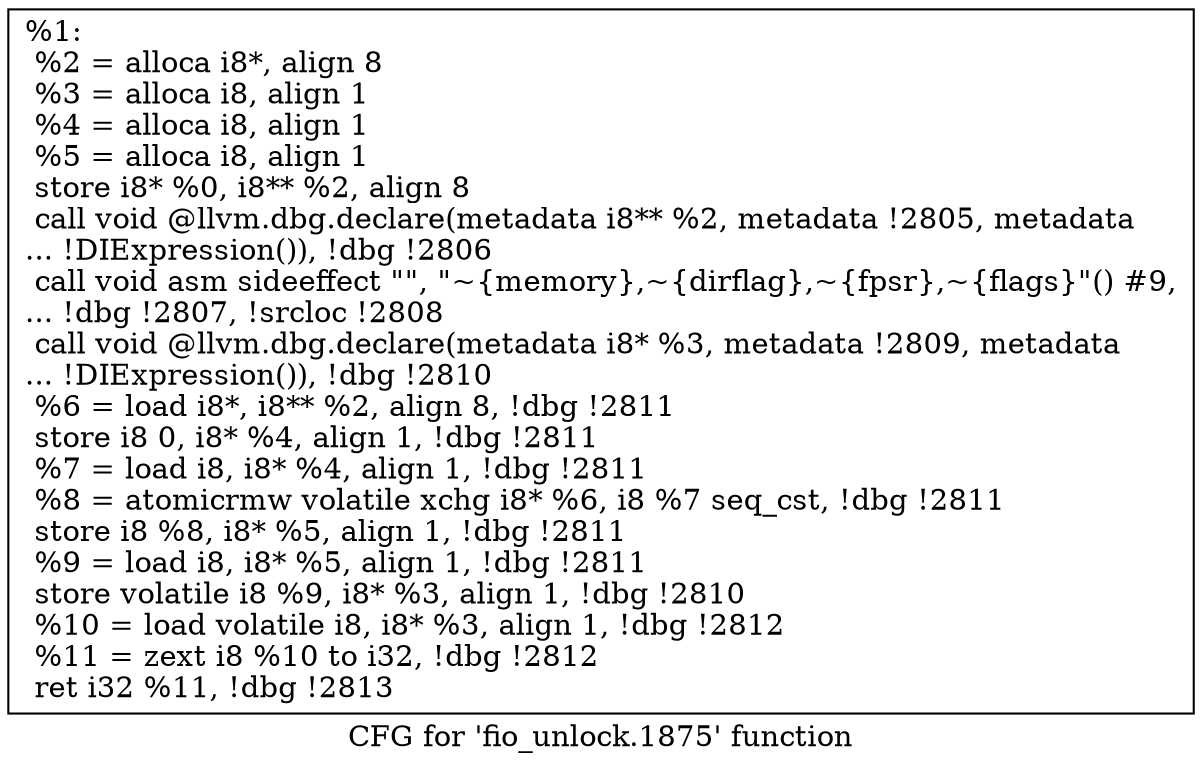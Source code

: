digraph "CFG for 'fio_unlock.1875' function" {
	label="CFG for 'fio_unlock.1875' function";

	Node0x556852594c80 [shape=record,label="{%1:\l  %2 = alloca i8*, align 8\l  %3 = alloca i8, align 1\l  %4 = alloca i8, align 1\l  %5 = alloca i8, align 1\l  store i8* %0, i8** %2, align 8\l  call void @llvm.dbg.declare(metadata i8** %2, metadata !2805, metadata\l... !DIExpression()), !dbg !2806\l  call void asm sideeffect \"\", \"~\{memory\},~\{dirflag\},~\{fpsr\},~\{flags\}\"() #9,\l... !dbg !2807, !srcloc !2808\l  call void @llvm.dbg.declare(metadata i8* %3, metadata !2809, metadata\l... !DIExpression()), !dbg !2810\l  %6 = load i8*, i8** %2, align 8, !dbg !2811\l  store i8 0, i8* %4, align 1, !dbg !2811\l  %7 = load i8, i8* %4, align 1, !dbg !2811\l  %8 = atomicrmw volatile xchg i8* %6, i8 %7 seq_cst, !dbg !2811\l  store i8 %8, i8* %5, align 1, !dbg !2811\l  %9 = load i8, i8* %5, align 1, !dbg !2811\l  store volatile i8 %9, i8* %3, align 1, !dbg !2810\l  %10 = load volatile i8, i8* %3, align 1, !dbg !2812\l  %11 = zext i8 %10 to i32, !dbg !2812\l  ret i32 %11, !dbg !2813\l}"];
}
